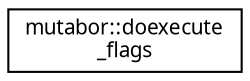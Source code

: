 digraph "Grafische Darstellung der Klassenhierarchie"
{
  edge [fontname="Sans",fontsize="10",labelfontname="Sans",labelfontsize="10"];
  node [fontname="Sans",fontsize="10",shape=record];
  rankdir="LR";
  Node0 [label="mutabor::doexecute\l_flags",height=0.2,width=0.4,color="black", fillcolor="white", style="filled",URL="$da/dc8/structmutabor_1_1doexecute__flags.html"];
}
